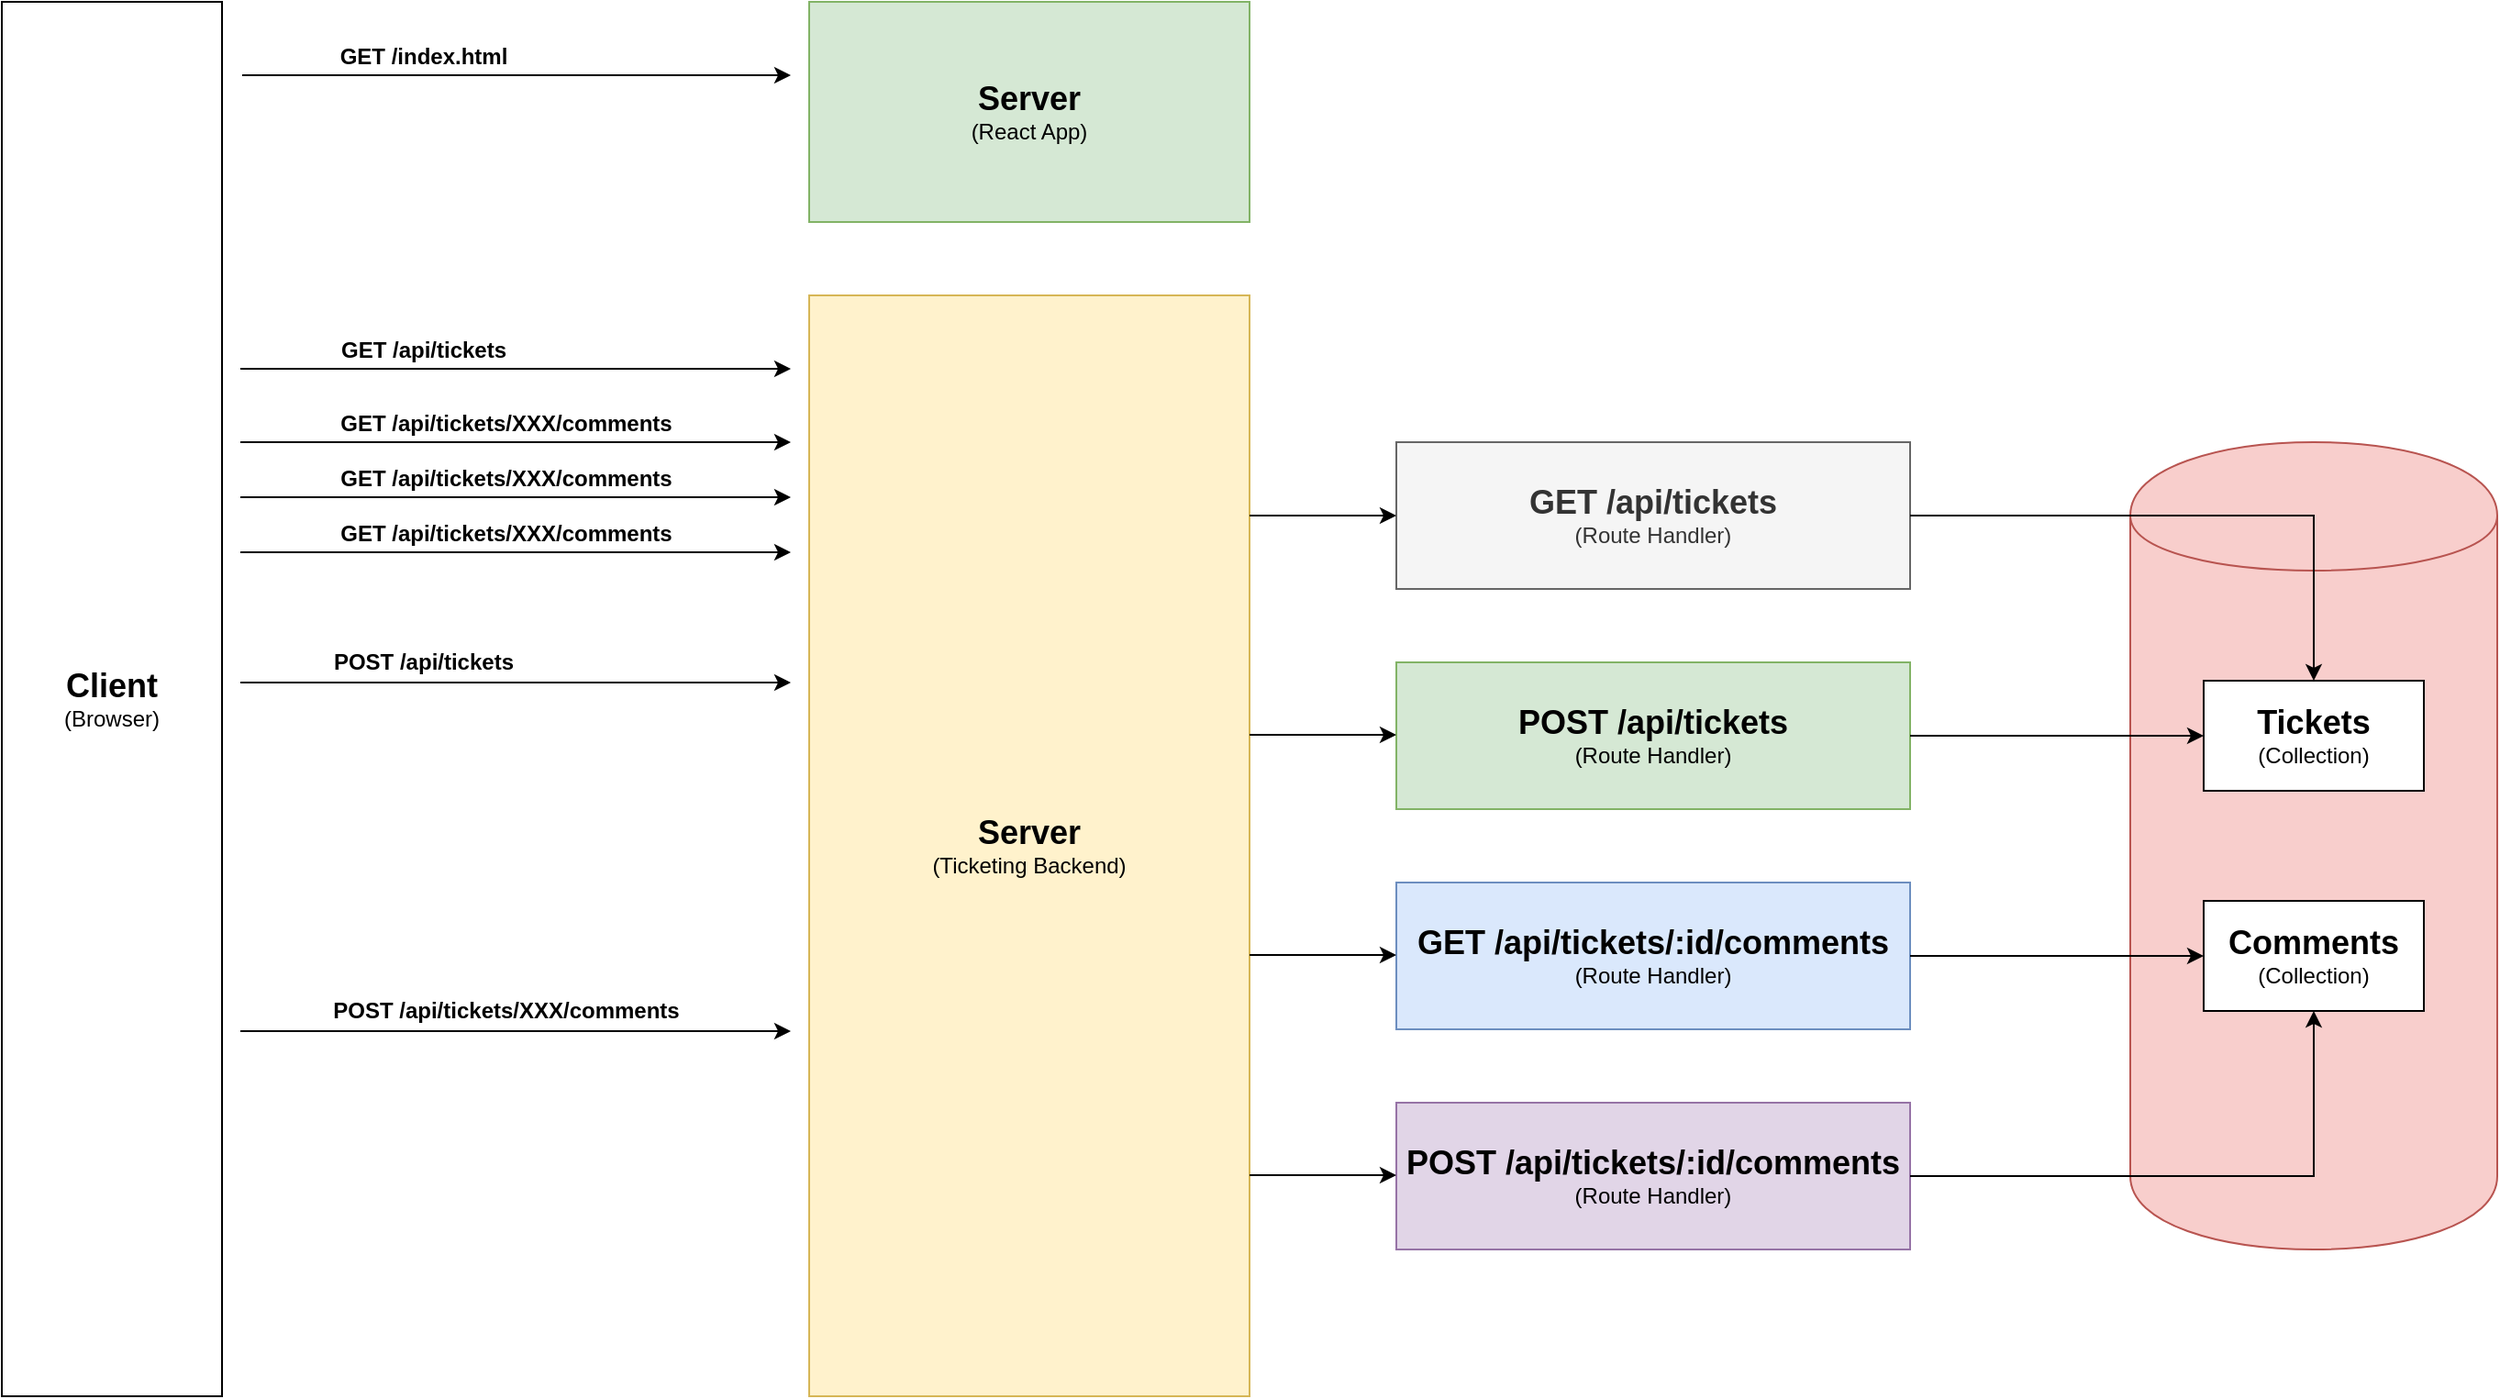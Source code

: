 <mxfile version="13.0.3" type="device" pages="2"><diagram id="i7j_Whf0oYqRKVFxcPOW" name="1 - Initial Design"><mxGraphModel dx="1822" dy="828" grid="1" gridSize="10" guides="1" tooltips="1" connect="1" arrows="1" fold="1" page="0" pageScale="1" pageWidth="850" pageHeight="1100" math="0" shadow="0"><root><mxCell id="0"/><mxCell id="1" parent="0"/><mxCell id="ntrCvpWNTyN9sf8n-POz-1" value="&lt;b&gt;&lt;font style=&quot;font-size: 18px&quot;&gt;Client&lt;/font&gt;&lt;/b&gt;&lt;br&gt;(Browser)" style="rounded=0;whiteSpace=wrap;html=1;" vertex="1" parent="1"><mxGeometry x="-80" y="40" width="120" height="760" as="geometry"/></mxCell><mxCell id="ntrCvpWNTyN9sf8n-POz-3" value="&lt;font style=&quot;font-size: 18px&quot;&gt;&lt;b&gt;Server&lt;/b&gt;&lt;/font&gt;&lt;br&gt;(React App)" style="rounded=0;whiteSpace=wrap;html=1;fillColor=#d5e8d4;strokeColor=#82b366;" vertex="1" parent="1"><mxGeometry x="360" y="40" width="240" height="120" as="geometry"/></mxCell><mxCell id="ntrCvpWNTyN9sf8n-POz-5" value="" style="endArrow=classic;html=1;" edge="1" parent="1"><mxGeometry width="50" height="50" relative="1" as="geometry"><mxPoint x="51" y="80" as="sourcePoint"/><mxPoint x="350" y="80" as="targetPoint"/></mxGeometry></mxCell><mxCell id="ntrCvpWNTyN9sf8n-POz-6" value="GET /index.html" style="text;html=1;strokeColor=none;fillColor=none;align=center;verticalAlign=middle;whiteSpace=wrap;rounded=0;fontStyle=1" vertex="1" parent="1"><mxGeometry x="85" y="60" width="130" height="20" as="geometry"/></mxCell><mxCell id="ntrCvpWNTyN9sf8n-POz-7" value="&lt;font style=&quot;font-size: 18px&quot;&gt;&lt;b&gt;Server&lt;/b&gt;&lt;/font&gt;&lt;br&gt;(Ticketing Backend)" style="rounded=0;whiteSpace=wrap;html=1;fillColor=#fff2cc;strokeColor=#d6b656;" vertex="1" parent="1"><mxGeometry x="360" y="200" width="240" height="600" as="geometry"/></mxCell><mxCell id="ntrCvpWNTyN9sf8n-POz-9" value="GET /api/tickets" style="text;html=1;strokeColor=none;fillColor=none;align=center;verticalAlign=middle;whiteSpace=wrap;rounded=0;fontStyle=1" vertex="1" parent="1"><mxGeometry x="70" y="220" width="160" height="20" as="geometry"/></mxCell><mxCell id="ntrCvpWNTyN9sf8n-POz-10" value="" style="endArrow=classic;html=1;" edge="1" parent="1"><mxGeometry width="50" height="50" relative="1" as="geometry"><mxPoint x="50" y="240" as="sourcePoint"/><mxPoint x="350" y="240" as="targetPoint"/></mxGeometry></mxCell><mxCell id="ntrCvpWNTyN9sf8n-POz-11" value="" style="endArrow=classic;html=1;" edge="1" parent="1"><mxGeometry width="50" height="50" relative="1" as="geometry"><mxPoint x="50" y="280" as="sourcePoint"/><mxPoint x="350" y="280" as="targetPoint"/></mxGeometry></mxCell><mxCell id="ntrCvpWNTyN9sf8n-POz-13" value="" style="endArrow=classic;html=1;" edge="1" parent="1"><mxGeometry width="50" height="50" relative="1" as="geometry"><mxPoint x="50" y="411" as="sourcePoint"/><mxPoint x="350" y="411" as="targetPoint"/></mxGeometry></mxCell><mxCell id="ntrCvpWNTyN9sf8n-POz-14" value="GET /api/tickets/XXX/comments" style="text;html=1;strokeColor=none;fillColor=none;align=center;verticalAlign=middle;whiteSpace=wrap;rounded=0;fontStyle=1" vertex="1" parent="1"><mxGeometry x="60" y="260" width="270" height="20" as="geometry"/></mxCell><mxCell id="ntrCvpWNTyN9sf8n-POz-17" value="GET /api/tickets/XXX/comments" style="text;html=1;strokeColor=none;fillColor=none;align=center;verticalAlign=middle;whiteSpace=wrap;rounded=0;fontStyle=1" vertex="1" parent="1"><mxGeometry x="60" y="290" width="270" height="20" as="geometry"/></mxCell><mxCell id="ntrCvpWNTyN9sf8n-POz-18" value="GET /api/tickets/XXX/comments" style="text;html=1;strokeColor=none;fillColor=none;align=center;verticalAlign=middle;whiteSpace=wrap;rounded=0;fontStyle=1" vertex="1" parent="1"><mxGeometry x="60" y="320" width="270" height="20" as="geometry"/></mxCell><mxCell id="ntrCvpWNTyN9sf8n-POz-19" value="" style="endArrow=classic;html=1;" edge="1" parent="1"><mxGeometry width="50" height="50" relative="1" as="geometry"><mxPoint x="50" y="310" as="sourcePoint"/><mxPoint x="350" y="310" as="targetPoint"/></mxGeometry></mxCell><mxCell id="ntrCvpWNTyN9sf8n-POz-20" value="" style="endArrow=classic;html=1;" edge="1" parent="1"><mxGeometry width="50" height="50" relative="1" as="geometry"><mxPoint x="50" y="340" as="sourcePoint"/><mxPoint x="350" y="340" as="targetPoint"/></mxGeometry></mxCell><mxCell id="ntrCvpWNTyN9sf8n-POz-21" value="POST /api/tickets" style="text;html=1;strokeColor=none;fillColor=none;align=center;verticalAlign=middle;whiteSpace=wrap;rounded=0;fontStyle=1" vertex="1" parent="1"><mxGeometry x="70" y="390" width="160" height="20" as="geometry"/></mxCell><mxCell id="ntrCvpWNTyN9sf8n-POz-23" value="" style="endArrow=classic;html=1;" edge="1" parent="1"><mxGeometry width="50" height="50" relative="1" as="geometry"><mxPoint x="50" y="601" as="sourcePoint"/><mxPoint x="350" y="601" as="targetPoint"/></mxGeometry></mxCell><mxCell id="ntrCvpWNTyN9sf8n-POz-24" value="POST /api/tickets/XXX/comments" style="text;html=1;strokeColor=none;fillColor=none;align=center;verticalAlign=middle;whiteSpace=wrap;rounded=0;fontStyle=1" vertex="1" parent="1"><mxGeometry x="70" y="580" width="250" height="20" as="geometry"/></mxCell><mxCell id="ntrCvpWNTyN9sf8n-POz-25" value="&lt;font style=&quot;font-size: 18px&quot;&gt;&lt;b&gt;GET /api/tickets&lt;/b&gt;&lt;/font&gt;&lt;br&gt;(Route Handler)" style="rounded=0;whiteSpace=wrap;html=1;fillColor=#f5f5f5;strokeColor=#666666;fontColor=#333333;" vertex="1" parent="1"><mxGeometry x="680" y="280" width="280" height="80" as="geometry"/></mxCell><mxCell id="ntrCvpWNTyN9sf8n-POz-26" value="&lt;font style=&quot;font-size: 18px&quot;&gt;&lt;b&gt;GET /api/tickets/:id/comments&lt;/b&gt;&lt;/font&gt;&lt;br&gt;(Route Handler)" style="rounded=0;whiteSpace=wrap;html=1;fillColor=#dae8fc;strokeColor=#6c8ebf;" vertex="1" parent="1"><mxGeometry x="680" y="520" width="280" height="80" as="geometry"/></mxCell><mxCell id="ntrCvpWNTyN9sf8n-POz-27" value="&lt;font style=&quot;font-size: 18px&quot;&gt;&lt;b&gt;POST /api/tickets&lt;/b&gt;&lt;/font&gt;&lt;br&gt;(Route Handler)" style="rounded=0;whiteSpace=wrap;html=1;fillColor=#d5e8d4;strokeColor=#82b366;" vertex="1" parent="1"><mxGeometry x="680" y="400" width="280" height="80" as="geometry"/></mxCell><mxCell id="ntrCvpWNTyN9sf8n-POz-28" value="&lt;font style=&quot;font-size: 18px&quot;&gt;&lt;b&gt;POST /api/tickets/:id/comments&lt;/b&gt;&lt;/font&gt;&lt;br&gt;(Route Handler)" style="rounded=0;whiteSpace=wrap;html=1;fillColor=#e1d5e7;strokeColor=#9673a6;" vertex="1" parent="1"><mxGeometry x="680" y="640" width="280" height="80" as="geometry"/></mxCell><mxCell id="ntrCvpWNTyN9sf8n-POz-29" value="" style="endArrow=classic;html=1;" edge="1" parent="1"><mxGeometry width="50" height="50" relative="1" as="geometry"><mxPoint x="600" y="320" as="sourcePoint"/><mxPoint x="680" y="320" as="targetPoint"/></mxGeometry></mxCell><mxCell id="ntrCvpWNTyN9sf8n-POz-30" value="" style="endArrow=classic;html=1;" edge="1" parent="1"><mxGeometry width="50" height="50" relative="1" as="geometry"><mxPoint x="600" y="439.5" as="sourcePoint"/><mxPoint x="680" y="439.5" as="targetPoint"/></mxGeometry></mxCell><mxCell id="ntrCvpWNTyN9sf8n-POz-31" value="" style="endArrow=classic;html=1;" edge="1" parent="1"><mxGeometry width="50" height="50" relative="1" as="geometry"><mxPoint x="600" y="559.5" as="sourcePoint"/><mxPoint x="680" y="559.5" as="targetPoint"/></mxGeometry></mxCell><mxCell id="ntrCvpWNTyN9sf8n-POz-32" value="" style="endArrow=classic;html=1;" edge="1" parent="1"><mxGeometry width="50" height="50" relative="1" as="geometry"><mxPoint x="600" y="679.5" as="sourcePoint"/><mxPoint x="680" y="679.5" as="targetPoint"/></mxGeometry></mxCell><mxCell id="ntrCvpWNTyN9sf8n-POz-33" value="" style="shape=cylinder;whiteSpace=wrap;html=1;boundedLbl=1;backgroundOutline=1;fillColor=#f8cecc;strokeColor=#b85450;" vertex="1" parent="1"><mxGeometry x="1080" y="280" width="200" height="440" as="geometry"/></mxCell><mxCell id="ntrCvpWNTyN9sf8n-POz-34" value="&lt;font style=&quot;font-size: 18px&quot;&gt;&lt;b&gt;Tickets&lt;/b&gt;&lt;/font&gt;&lt;br&gt;(Collection)" style="rounded=0;whiteSpace=wrap;html=1;" vertex="1" parent="1"><mxGeometry x="1120" y="410" width="120" height="60" as="geometry"/></mxCell><mxCell id="ntrCvpWNTyN9sf8n-POz-35" value="&lt;font style=&quot;font-size: 18px&quot;&gt;&lt;b&gt;Comments&lt;/b&gt;&lt;/font&gt;&lt;br&gt;(Collection)" style="rounded=0;whiteSpace=wrap;html=1;" vertex="1" parent="1"><mxGeometry x="1120" y="530" width="120" height="60" as="geometry"/></mxCell><mxCell id="ntrCvpWNTyN9sf8n-POz-36" style="edgeStyle=orthogonalEdgeStyle;rounded=0;orthogonalLoop=1;jettySize=auto;html=1;exitX=1;exitY=0.5;exitDx=0;exitDy=0;" edge="1" parent="1" source="ntrCvpWNTyN9sf8n-POz-25" target="ntrCvpWNTyN9sf8n-POz-34"><mxGeometry relative="1" as="geometry"/></mxCell><mxCell id="ntrCvpWNTyN9sf8n-POz-44" style="edgeStyle=orthogonalEdgeStyle;rounded=0;orthogonalLoop=1;jettySize=auto;html=1;exitX=1;exitY=0.5;exitDx=0;exitDy=0;entryX=0.5;entryY=1;entryDx=0;entryDy=0;" edge="1" parent="1" source="ntrCvpWNTyN9sf8n-POz-28" target="ntrCvpWNTyN9sf8n-POz-35"><mxGeometry relative="1" as="geometry"/></mxCell><mxCell id="ntrCvpWNTyN9sf8n-POz-45" style="edgeStyle=orthogonalEdgeStyle;rounded=0;orthogonalLoop=1;jettySize=auto;html=1;exitX=1;exitY=0.5;exitDx=0;exitDy=0;" edge="1" parent="1" source="ntrCvpWNTyN9sf8n-POz-27" target="ntrCvpWNTyN9sf8n-POz-34"><mxGeometry relative="1" as="geometry"/></mxCell><mxCell id="ntrCvpWNTyN9sf8n-POz-46" style="edgeStyle=orthogonalEdgeStyle;rounded=0;orthogonalLoop=1;jettySize=auto;html=1;exitX=1;exitY=0.5;exitDx=0;exitDy=0;entryX=0;entryY=0.5;entryDx=0;entryDy=0;" edge="1" parent="1" source="ntrCvpWNTyN9sf8n-POz-26" target="ntrCvpWNTyN9sf8n-POz-35"><mxGeometry relative="1" as="geometry"/></mxCell></root></mxGraphModel></diagram><diagram name="2 - Improved Design" id="_W9vjhZmVZohHitpv2ks"><mxGraphModel dx="2073" dy="974" grid="1" gridSize="10" guides="1" tooltips="1" connect="1" arrows="1" fold="1" page="0" pageScale="1" pageWidth="850" pageHeight="1100" math="0" shadow="0"><root><mxCell id="usEEQf2gUdBHxuL4BDf8-0"/><mxCell id="usEEQf2gUdBHxuL4BDf8-1" parent="usEEQf2gUdBHxuL4BDf8-0"/><mxCell id="usEEQf2gUdBHxuL4BDf8-27" value="" style="shape=cylinder;whiteSpace=wrap;html=1;boundedLbl=1;backgroundOutline=1;fillColor=#f8cecc;strokeColor=#b85450;" vertex="1" parent="usEEQf2gUdBHxuL4BDf8-1"><mxGeometry x="1080" y="200" width="200" height="600" as="geometry"/></mxCell><mxCell id="usEEQf2gUdBHxuL4BDf8-2" value="&lt;b&gt;&lt;font style=&quot;font-size: 18px&quot;&gt;Client&lt;/font&gt;&lt;/b&gt;&lt;br&gt;(Browser)" style="rounded=0;whiteSpace=wrap;html=1;" vertex="1" parent="usEEQf2gUdBHxuL4BDf8-1"><mxGeometry x="-80" y="40" width="120" height="760" as="geometry"/></mxCell><mxCell id="usEEQf2gUdBHxuL4BDf8-3" value="&lt;font style=&quot;font-size: 18px&quot;&gt;&lt;b&gt;Server&lt;/b&gt;&lt;/font&gt;&lt;br&gt;(React App)" style="rounded=0;whiteSpace=wrap;html=1;fillColor=#d5e8d4;strokeColor=#82b366;" vertex="1" parent="usEEQf2gUdBHxuL4BDf8-1"><mxGeometry x="360" y="40" width="240" height="120" as="geometry"/></mxCell><mxCell id="usEEQf2gUdBHxuL4BDf8-4" value="" style="endArrow=classic;html=1;" edge="1" parent="usEEQf2gUdBHxuL4BDf8-1"><mxGeometry width="50" height="50" relative="1" as="geometry"><mxPoint x="51" y="80" as="sourcePoint"/><mxPoint x="350" y="80" as="targetPoint"/></mxGeometry></mxCell><mxCell id="usEEQf2gUdBHxuL4BDf8-5" value="GET /index.html" style="text;html=1;strokeColor=none;fillColor=none;align=center;verticalAlign=middle;whiteSpace=wrap;rounded=0;fontStyle=1" vertex="1" parent="usEEQf2gUdBHxuL4BDf8-1"><mxGeometry x="85" y="60" width="130" height="20" as="geometry"/></mxCell><mxCell id="usEEQf2gUdBHxuL4BDf8-6" value="&lt;font style=&quot;font-size: 18px&quot;&gt;&lt;b&gt;Server&lt;/b&gt;&lt;/font&gt;&lt;br&gt;(Ticketing Backend)" style="rounded=0;whiteSpace=wrap;html=1;fillColor=#fff2cc;strokeColor=#d6b656;" vertex="1" parent="usEEQf2gUdBHxuL4BDf8-1"><mxGeometry x="360" y="200" width="240" height="600" as="geometry"/></mxCell><mxCell id="usEEQf2gUdBHxuL4BDf8-7" value="GET /api/tickets-with-comments" style="text;html=1;strokeColor=none;fillColor=none;align=center;verticalAlign=middle;whiteSpace=wrap;rounded=0;fontStyle=1" vertex="1" parent="usEEQf2gUdBHxuL4BDf8-1"><mxGeometry x="70" y="220" width="250" height="20" as="geometry"/></mxCell><mxCell id="usEEQf2gUdBHxuL4BDf8-8" value="" style="endArrow=classic;html=1;" edge="1" parent="usEEQf2gUdBHxuL4BDf8-1"><mxGeometry width="50" height="50" relative="1" as="geometry"><mxPoint x="50" y="240" as="sourcePoint"/><mxPoint x="350" y="240" as="targetPoint"/></mxGeometry></mxCell><mxCell id="usEEQf2gUdBHxuL4BDf8-10" value="" style="endArrow=classic;html=1;" edge="1" parent="usEEQf2gUdBHxuL4BDf8-1"><mxGeometry width="50" height="50" relative="1" as="geometry"><mxPoint x="50" y="411" as="sourcePoint"/><mxPoint x="350" y="411" as="targetPoint"/></mxGeometry></mxCell><mxCell id="usEEQf2gUdBHxuL4BDf8-16" value="POST /api/tickets" style="text;html=1;strokeColor=none;fillColor=none;align=center;verticalAlign=middle;whiteSpace=wrap;rounded=0;fontStyle=1" vertex="1" parent="usEEQf2gUdBHxuL4BDf8-1"><mxGeometry x="70" y="390" width="160" height="20" as="geometry"/></mxCell><mxCell id="usEEQf2gUdBHxuL4BDf8-17" value="" style="endArrow=classic;html=1;" edge="1" parent="usEEQf2gUdBHxuL4BDf8-1"><mxGeometry width="50" height="50" relative="1" as="geometry"><mxPoint x="50" y="601" as="sourcePoint"/><mxPoint x="350" y="601" as="targetPoint"/></mxGeometry></mxCell><mxCell id="usEEQf2gUdBHxuL4BDf8-18" value="POST /api/tickets/XXX/comments" style="text;html=1;strokeColor=none;fillColor=none;align=center;verticalAlign=middle;whiteSpace=wrap;rounded=0;fontStyle=1" vertex="1" parent="usEEQf2gUdBHxuL4BDf8-1"><mxGeometry x="70" y="580" width="250" height="20" as="geometry"/></mxCell><mxCell id="usEEQf2gUdBHxuL4BDf8-19" value="&lt;font style=&quot;font-size: 18px&quot;&gt;&lt;b&gt;GET /api/tickets&lt;/b&gt;&lt;/font&gt;&lt;br&gt;(Route Handler)" style="rounded=0;whiteSpace=wrap;html=1;fillColor=#f5f5f5;strokeColor=#666666;fontColor=#333333;" vertex="1" parent="usEEQf2gUdBHxuL4BDf8-1"><mxGeometry x="680" y="200" width="280" height="80" as="geometry"/></mxCell><mxCell id="wEwBSA9637Hvin8BLX91-4" style="edgeStyle=orthogonalEdgeStyle;rounded=0;orthogonalLoop=1;jettySize=auto;html=1;exitX=1;exitY=0.5;exitDx=0;exitDy=0;" edge="1" parent="usEEQf2gUdBHxuL4BDf8-1" source="usEEQf2gUdBHxuL4BDf8-20" target="usEEQf2gUdBHxuL4BDf8-29"><mxGeometry relative="1" as="geometry"/></mxCell><mxCell id="usEEQf2gUdBHxuL4BDf8-20" value="&lt;font style=&quot;font-size: 18px&quot;&gt;&lt;b&gt;GET /api/tickets/:id/comments&lt;/b&gt;&lt;/font&gt;&lt;br&gt;(Route Handler)" style="rounded=0;whiteSpace=wrap;html=1;fillColor=#dae8fc;strokeColor=#6c8ebf;" vertex="1" parent="usEEQf2gUdBHxuL4BDf8-1"><mxGeometry x="680" y="440" width="280" height="80" as="geometry"/></mxCell><mxCell id="wEwBSA9637Hvin8BLX91-3" style="edgeStyle=orthogonalEdgeStyle;rounded=0;orthogonalLoop=1;jettySize=auto;html=1;exitX=1;exitY=0.5;exitDx=0;exitDy=0;" edge="1" parent="usEEQf2gUdBHxuL4BDf8-1" source="usEEQf2gUdBHxuL4BDf8-21" target="usEEQf2gUdBHxuL4BDf8-28"><mxGeometry relative="1" as="geometry"/></mxCell><mxCell id="usEEQf2gUdBHxuL4BDf8-21" value="&lt;font style=&quot;font-size: 18px&quot;&gt;&lt;b&gt;POST /api/tickets&lt;/b&gt;&lt;/font&gt;&lt;br&gt;(Route Handler)" style="rounded=0;whiteSpace=wrap;html=1;fillColor=#d5e8d4;strokeColor=#82b366;" vertex="1" parent="usEEQf2gUdBHxuL4BDf8-1"><mxGeometry x="680" y="320" width="280" height="80" as="geometry"/></mxCell><mxCell id="wEwBSA9637Hvin8BLX91-5" style="edgeStyle=orthogonalEdgeStyle;rounded=0;orthogonalLoop=1;jettySize=auto;html=1;exitX=1;exitY=0.5;exitDx=0;exitDy=0;" edge="1" parent="usEEQf2gUdBHxuL4BDf8-1" source="usEEQf2gUdBHxuL4BDf8-22" target="usEEQf2gUdBHxuL4BDf8-29"><mxGeometry relative="1" as="geometry"><Array as="points"><mxPoint x="1080" y="600"/><mxPoint x="1080" y="600"/></Array></mxGeometry></mxCell><mxCell id="usEEQf2gUdBHxuL4BDf8-22" value="&lt;font style=&quot;font-size: 18px&quot;&gt;&lt;b&gt;POST /api/tickets/:id/comments&lt;/b&gt;&lt;/font&gt;&lt;br&gt;(Route Handler)" style="rounded=0;whiteSpace=wrap;html=1;fillColor=#e1d5e7;strokeColor=#9673a6;" vertex="1" parent="usEEQf2gUdBHxuL4BDf8-1"><mxGeometry x="680" y="560" width="280" height="80" as="geometry"/></mxCell><mxCell id="usEEQf2gUdBHxuL4BDf8-23" value="" style="endArrow=classic;html=1;" edge="1" parent="usEEQf2gUdBHxuL4BDf8-1"><mxGeometry width="50" height="50" relative="1" as="geometry"><mxPoint x="600" y="239.5" as="sourcePoint"/><mxPoint x="680" y="239.5" as="targetPoint"/></mxGeometry></mxCell><mxCell id="usEEQf2gUdBHxuL4BDf8-24" value="" style="endArrow=classic;html=1;" edge="1" parent="usEEQf2gUdBHxuL4BDf8-1"><mxGeometry width="50" height="50" relative="1" as="geometry"><mxPoint x="600" y="359.5" as="sourcePoint"/><mxPoint x="680" y="359.5" as="targetPoint"/></mxGeometry></mxCell><mxCell id="usEEQf2gUdBHxuL4BDf8-25" value="" style="endArrow=classic;html=1;" edge="1" parent="usEEQf2gUdBHxuL4BDf8-1"><mxGeometry width="50" height="50" relative="1" as="geometry"><mxPoint x="600" y="479.5" as="sourcePoint"/><mxPoint x="680" y="479.5" as="targetPoint"/></mxGeometry></mxCell><mxCell id="usEEQf2gUdBHxuL4BDf8-26" value="" style="endArrow=classic;html=1;" edge="1" parent="usEEQf2gUdBHxuL4BDf8-1"><mxGeometry width="50" height="50" relative="1" as="geometry"><mxPoint x="600" y="600" as="sourcePoint"/><mxPoint x="680" y="600" as="targetPoint"/></mxGeometry></mxCell><mxCell id="usEEQf2gUdBHxuL4BDf8-28" value="&lt;font style=&quot;font-size: 18px&quot;&gt;&lt;b&gt;Tickets&lt;/b&gt;&lt;/font&gt;&lt;br&gt;(Collection)" style="rounded=0;whiteSpace=wrap;html=1;" vertex="1" parent="usEEQf2gUdBHxuL4BDf8-1"><mxGeometry x="1120" y="330" width="120" height="60" as="geometry"/></mxCell><mxCell id="usEEQf2gUdBHxuL4BDf8-29" value="&lt;font style=&quot;font-size: 18px&quot;&gt;&lt;b&gt;Comments&lt;/b&gt;&lt;/font&gt;&lt;br&gt;(Collection)" style="rounded=0;whiteSpace=wrap;html=1;" vertex="1" parent="usEEQf2gUdBHxuL4BDf8-1"><mxGeometry x="1120" y="570" width="120" height="60" as="geometry"/></mxCell><mxCell id="wEwBSA9637Hvin8BLX91-6" style="edgeStyle=orthogonalEdgeStyle;rounded=0;orthogonalLoop=1;jettySize=auto;html=1;exitX=1;exitY=0.5;exitDx=0;exitDy=0;entryX=1;entryY=0.5;entryDx=0;entryDy=0;" edge="1" parent="usEEQf2gUdBHxuL4BDf8-1" source="wEwBSA9637Hvin8BLX91-0" target="usEEQf2gUdBHxuL4BDf8-28"><mxGeometry relative="1" as="geometry"/></mxCell><mxCell id="wEwBSA9637Hvin8BLX91-7" style="edgeStyle=orthogonalEdgeStyle;rounded=0;orthogonalLoop=1;jettySize=auto;html=1;exitX=1;exitY=0.5;exitDx=0;exitDy=0;entryX=1;entryY=0.5;entryDx=0;entryDy=0;" edge="1" parent="usEEQf2gUdBHxuL4BDf8-1" source="wEwBSA9637Hvin8BLX91-0" target="usEEQf2gUdBHxuL4BDf8-29"><mxGeometry relative="1" as="geometry"/></mxCell><mxCell id="wEwBSA9637Hvin8BLX91-0" value="&lt;font style=&quot;font-size: 18px&quot;&gt;&lt;b&gt;GET /api/tickets-with-comments&lt;/b&gt;&lt;/font&gt;&lt;br&gt;(Route Handler)" style="rounded=0;whiteSpace=wrap;html=1;fillColor=#fff2cc;strokeColor=#d6b656;" vertex="1" parent="usEEQf2gUdBHxuL4BDf8-1"><mxGeometry x="680" y="680" width="280" height="80" as="geometry"/></mxCell><mxCell id="wEwBSA9637Hvin8BLX91-1" value="" style="endArrow=classic;html=1;" edge="1" parent="usEEQf2gUdBHxuL4BDf8-1"><mxGeometry width="50" height="50" relative="1" as="geometry"><mxPoint x="600" y="719.5" as="sourcePoint"/><mxPoint x="680" y="719.5" as="targetPoint"/></mxGeometry></mxCell><mxCell id="wEwBSA9637Hvin8BLX91-2" style="edgeStyle=orthogonalEdgeStyle;rounded=0;orthogonalLoop=1;jettySize=auto;html=1;exitX=1;exitY=0.5;exitDx=0;exitDy=0;" edge="1" parent="usEEQf2gUdBHxuL4BDf8-1" source="usEEQf2gUdBHxuL4BDf8-19" target="usEEQf2gUdBHxuL4BDf8-28"><mxGeometry relative="1" as="geometry"/></mxCell></root></mxGraphModel></diagram></mxfile>